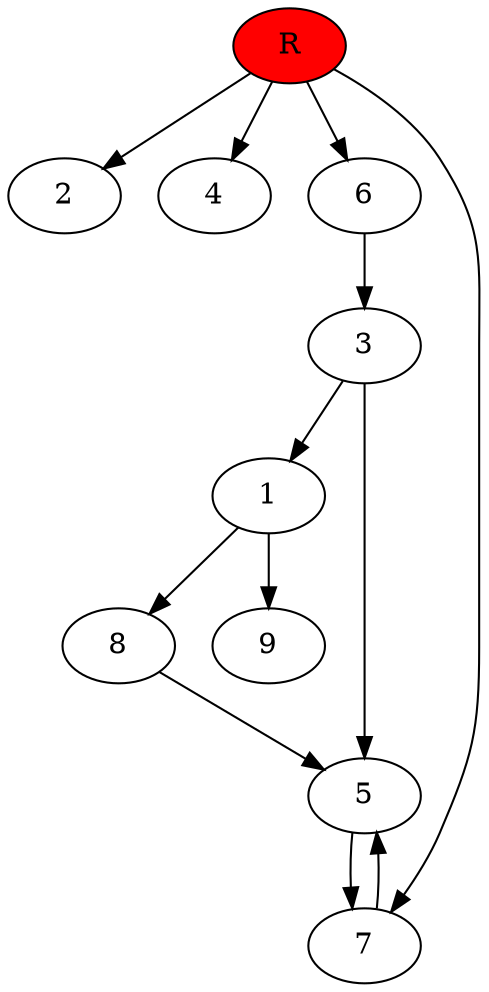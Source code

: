 digraph prb35783 {
	1
	2
	3
	4
	5
	6
	7
	8
	R [fillcolor="#ff0000" style=filled]
	1 -> 8
	1 -> 9
	3 -> 1
	3 -> 5
	5 -> 7
	6 -> 3
	7 -> 5
	8 -> 5
	R -> 2
	R -> 4
	R -> 6
	R -> 7
}
